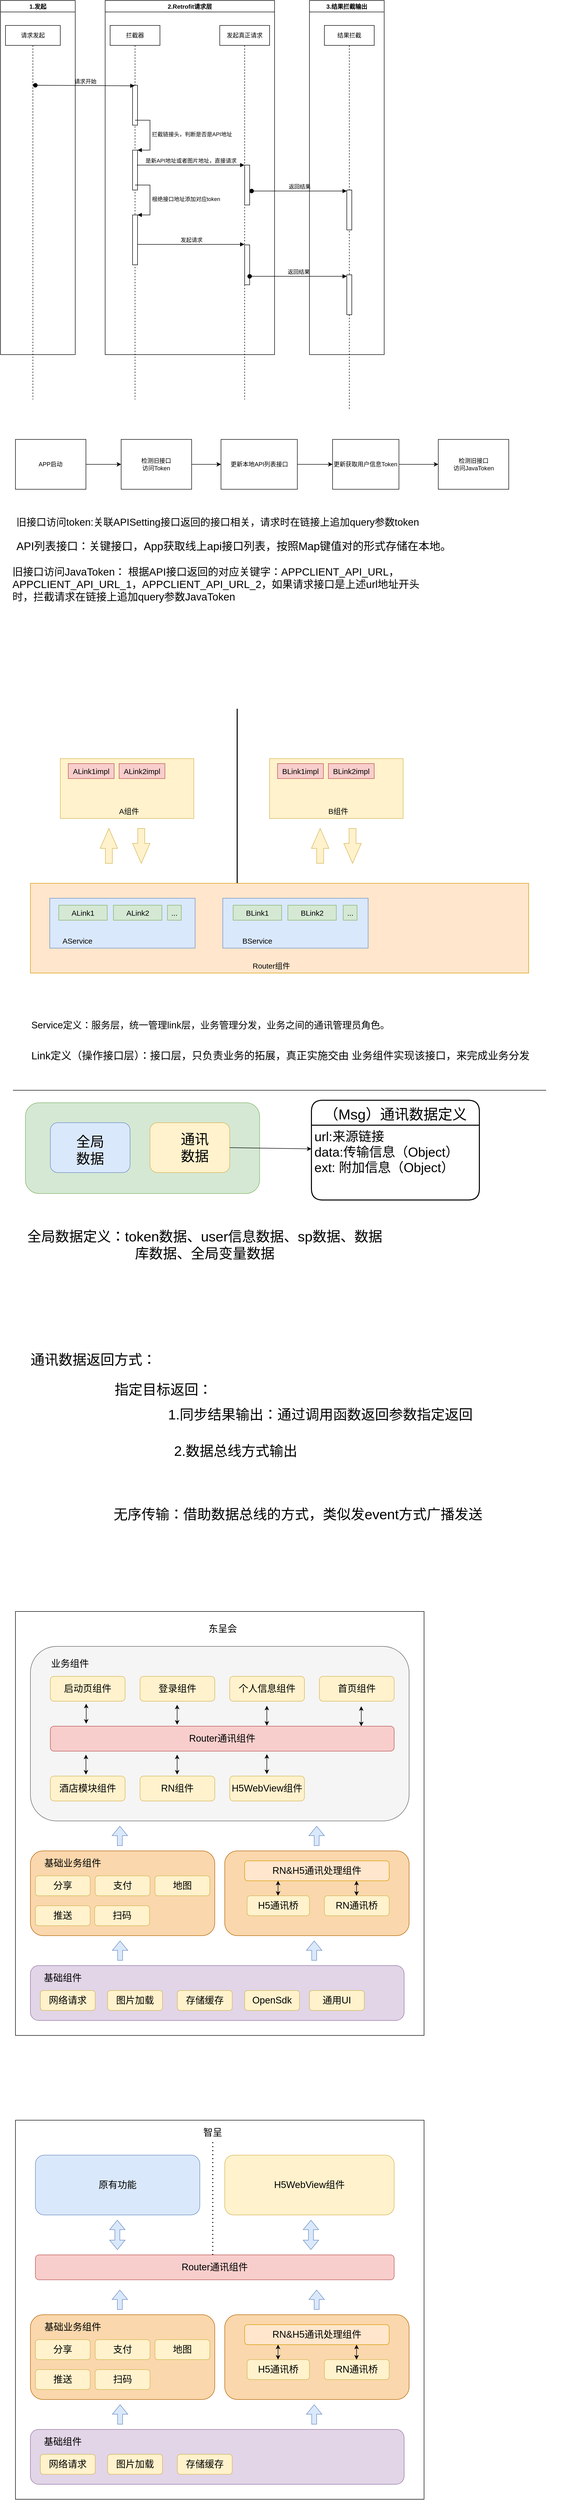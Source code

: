 <mxfile version="20.2.0" type="github">
  <diagram id="knnRiP61EcZTkkcnmOvv" name="Page-1">
    <mxGraphModel dx="1673" dy="946" grid="1" gridSize="10" guides="1" tooltips="1" connect="1" arrows="1" fold="1" page="1" pageScale="1" pageWidth="827" pageHeight="1169" math="0" shadow="0">
      <root>
        <mxCell id="0" />
        <mxCell id="1" parent="0" />
        <mxCell id="YyE2DXB9Agdw8TqX3AQA-3" value="请求发起" style="shape=umlLifeline;perimeter=lifelinePerimeter;whiteSpace=wrap;html=1;container=1;collapsible=0;recursiveResize=0;outlineConnect=0;" parent="1" vertex="1">
          <mxGeometry x="30" y="80" width="110" height="750" as="geometry" />
        </mxCell>
        <mxCell id="YyE2DXB9Agdw8TqX3AQA-4" value="拦截器" style="shape=umlLifeline;perimeter=lifelinePerimeter;whiteSpace=wrap;html=1;container=1;collapsible=0;recursiveResize=0;outlineConnect=0;" parent="1" vertex="1">
          <mxGeometry x="240" y="80" width="100" height="750" as="geometry" />
        </mxCell>
        <mxCell id="YyE2DXB9Agdw8TqX3AQA-9" value="" style="html=1;points=[];perimeter=orthogonalPerimeter;" parent="YyE2DXB9Agdw8TqX3AQA-4" vertex="1">
          <mxGeometry x="45" y="120" width="10" height="80" as="geometry" />
        </mxCell>
        <mxCell id="YyE2DXB9Agdw8TqX3AQA-11" value="" style="html=1;points=[];perimeter=orthogonalPerimeter;" parent="YyE2DXB9Agdw8TqX3AQA-4" vertex="1">
          <mxGeometry x="45" y="250" width="10" height="80" as="geometry" />
        </mxCell>
        <mxCell id="YyE2DXB9Agdw8TqX3AQA-12" value="拦截链接头，判断是否是API地址" style="edgeStyle=orthogonalEdgeStyle;html=1;align=left;spacingLeft=2;endArrow=block;rounded=0;entryX=1;entryY=0;" parent="YyE2DXB9Agdw8TqX3AQA-4" target="YyE2DXB9Agdw8TqX3AQA-11" edge="1">
          <mxGeometry relative="1" as="geometry">
            <mxPoint x="50" y="190" as="sourcePoint" />
            <Array as="points">
              <mxPoint x="80" y="190" />
            </Array>
          </mxGeometry>
        </mxCell>
        <mxCell id="YyE2DXB9Agdw8TqX3AQA-14" value="" style="html=1;points=[];perimeter=orthogonalPerimeter;" parent="YyE2DXB9Agdw8TqX3AQA-4" vertex="1">
          <mxGeometry x="45" y="380" width="10" height="100" as="geometry" />
        </mxCell>
        <mxCell id="YyE2DXB9Agdw8TqX3AQA-15" value="根绝接口地址添加对应token" style="edgeStyle=orthogonalEdgeStyle;html=1;align=left;spacingLeft=2;endArrow=block;rounded=0;entryX=1;entryY=0;" parent="YyE2DXB9Agdw8TqX3AQA-4" target="YyE2DXB9Agdw8TqX3AQA-14" edge="1">
          <mxGeometry relative="1" as="geometry">
            <mxPoint x="50" y="320" as="sourcePoint" />
            <Array as="points">
              <mxPoint x="80" y="320" />
            </Array>
          </mxGeometry>
        </mxCell>
        <mxCell id="YyE2DXB9Agdw8TqX3AQA-5" value="发起真正请求" style="shape=umlLifeline;perimeter=lifelinePerimeter;whiteSpace=wrap;html=1;container=1;collapsible=0;recursiveResize=0;outlineConnect=0;" parent="1" vertex="1">
          <mxGeometry x="460" y="80" width="100" height="750" as="geometry" />
        </mxCell>
        <mxCell id="YyE2DXB9Agdw8TqX3AQA-24" value="" style="html=1;points=[];perimeter=orthogonalPerimeter;" parent="YyE2DXB9Agdw8TqX3AQA-5" vertex="1">
          <mxGeometry x="50" y="280" width="10" height="80" as="geometry" />
        </mxCell>
        <mxCell id="YyE2DXB9Agdw8TqX3AQA-27" value="" style="html=1;points=[];perimeter=orthogonalPerimeter;" parent="YyE2DXB9Agdw8TqX3AQA-5" vertex="1">
          <mxGeometry x="50" y="440" width="10" height="80" as="geometry" />
        </mxCell>
        <mxCell id="YyE2DXB9Agdw8TqX3AQA-10" value="请求开始" style="html=1;verticalAlign=bottom;startArrow=oval;endArrow=block;startSize=8;rounded=0;entryX=0.4;entryY=0.013;entryDx=0;entryDy=0;entryPerimeter=0;" parent="1" target="YyE2DXB9Agdw8TqX3AQA-9" edge="1">
          <mxGeometry x="0.004" relative="1" as="geometry">
            <mxPoint x="90" y="200" as="sourcePoint" />
            <mxPoint x="360" y="200" as="targetPoint" />
            <mxPoint as="offset" />
          </mxGeometry>
        </mxCell>
        <mxCell id="YyE2DXB9Agdw8TqX3AQA-13" value="是新API地址或者图片地址，直接请求" style="html=1;verticalAlign=bottom;endArrow=block;rounded=0;exitX=0.9;exitY=0.375;exitDx=0;exitDy=0;exitPerimeter=0;" parent="1" source="YyE2DXB9Agdw8TqX3AQA-11" target="YyE2DXB9Agdw8TqX3AQA-5" edge="1">
          <mxGeometry width="80" relative="1" as="geometry">
            <mxPoint x="390" y="360" as="sourcePoint" />
            <mxPoint x="460" y="360" as="targetPoint" />
          </mxGeometry>
        </mxCell>
        <mxCell id="YyE2DXB9Agdw8TqX3AQA-16" value="发起请求" style="html=1;verticalAlign=bottom;endArrow=block;rounded=0;exitX=1;exitY=0.59;exitDx=0;exitDy=0;exitPerimeter=0;" parent="1" source="YyE2DXB9Agdw8TqX3AQA-14" target="YyE2DXB9Agdw8TqX3AQA-5" edge="1">
          <mxGeometry width="80" relative="1" as="geometry">
            <mxPoint x="375" y="520" as="sourcePoint" />
            <mxPoint x="490" y="520" as="targetPoint" />
          </mxGeometry>
        </mxCell>
        <mxCell id="YyE2DXB9Agdw8TqX3AQA-19" value="结果拦截" style="shape=umlLifeline;perimeter=lifelinePerimeter;whiteSpace=wrap;html=1;container=1;collapsible=0;recursiveResize=0;outlineConnect=0;" parent="1" vertex="1">
          <mxGeometry x="670" y="80" width="100" height="770" as="geometry" />
        </mxCell>
        <mxCell id="YyE2DXB9Agdw8TqX3AQA-25" value="" style="html=1;points=[];perimeter=orthogonalPerimeter;" parent="YyE2DXB9Agdw8TqX3AQA-19" vertex="1">
          <mxGeometry x="45" y="330" width="10" height="80" as="geometry" />
        </mxCell>
        <mxCell id="YyE2DXB9Agdw8TqX3AQA-28" value="" style="html=1;points=[];perimeter=orthogonalPerimeter;" parent="YyE2DXB9Agdw8TqX3AQA-19" vertex="1">
          <mxGeometry x="45" y="500" width="10" height="80" as="geometry" />
        </mxCell>
        <mxCell id="YyE2DXB9Agdw8TqX3AQA-26" value="返回结果" style="html=1;verticalAlign=bottom;startArrow=oval;endArrow=block;startSize=8;rounded=0;exitX=1.4;exitY=0.65;exitDx=0;exitDy=0;exitPerimeter=0;" parent="1" source="YyE2DXB9Agdw8TqX3AQA-24" target="YyE2DXB9Agdw8TqX3AQA-25" edge="1">
          <mxGeometry relative="1" as="geometry">
            <mxPoint x="655" y="410" as="sourcePoint" />
          </mxGeometry>
        </mxCell>
        <mxCell id="YyE2DXB9Agdw8TqX3AQA-29" value="返回结果" style="html=1;verticalAlign=bottom;startArrow=oval;endArrow=block;startSize=8;rounded=0;exitX=1;exitY=0.788;exitDx=0;exitDy=0;exitPerimeter=0;" parent="1" source="YyE2DXB9Agdw8TqX3AQA-27" target="YyE2DXB9Agdw8TqX3AQA-28" edge="1">
          <mxGeometry relative="1" as="geometry">
            <mxPoint x="655" y="580" as="sourcePoint" />
          </mxGeometry>
        </mxCell>
        <mxCell id="YyE2DXB9Agdw8TqX3AQA-33" value="2.Retrofit请求层" style="swimlane;fillColor=none;" parent="1" vertex="1">
          <mxGeometry x="230" y="30" width="340" height="710" as="geometry" />
        </mxCell>
        <mxCell id="YyE2DXB9Agdw8TqX3AQA-34" value="1.发起" style="swimlane;fillColor=none;" parent="1" vertex="1">
          <mxGeometry x="20" y="30" width="150" height="710" as="geometry" />
        </mxCell>
        <mxCell id="YyE2DXB9Agdw8TqX3AQA-35" value="3.结果拦截输出" style="swimlane;fillColor=none;" parent="1" vertex="1">
          <mxGeometry x="640" y="30" width="150" height="710" as="geometry" />
        </mxCell>
        <mxCell id="YyE2DXB9Agdw8TqX3AQA-60" value="旧接口访问token:关联APISetting接口返回的接口相关，请求时在链接上追加query参数token" style="text;html=1;strokeColor=none;fillColor=none;align=left;verticalAlign=middle;whiteSpace=wrap;rounded=0;fontSize=20;" parent="1" vertex="1">
          <mxGeometry x="50" y="1060" width="900" height="30" as="geometry" />
        </mxCell>
        <mxCell id="YyE2DXB9Agdw8TqX3AQA-61" value="API列表接口：关键接口，App获取线上api接口列表，按照Map键值对的形式存储在本地。" style="text;html=1;strokeColor=none;fillColor=none;align=left;verticalAlign=middle;whiteSpace=wrap;rounded=0;fontSize=22;" parent="1" vertex="1">
          <mxGeometry x="50" y="1110" width="890" height="30" as="geometry" />
        </mxCell>
        <mxCell id="YyE2DXB9Agdw8TqX3AQA-63" value="旧接口访问JavaToken： 根据API接口返回的对应关键字：APPCLIENT_API_URL，APPCLIENT_API_URL_1，APPCLIENT_API_URL_2，如果请求接口是上述url地址开头时，拦截请求在链接上追加query参数JavaToken" style="text;html=1;strokeColor=none;fillColor=none;align=left;verticalAlign=middle;whiteSpace=wrap;rounded=0;fontSize=21;" parent="1" vertex="1">
          <mxGeometry x="42" y="1160" width="858" height="80" as="geometry" />
        </mxCell>
        <mxCell id="YyE2DXB9Agdw8TqX3AQA-98" value="" style="line;strokeWidth=2;direction=south;html=1;fontSize=15;fillColor=none;" parent="1" vertex="1">
          <mxGeometry x="490" y="1450" width="10" height="350" as="geometry" />
        </mxCell>
        <mxCell id="4O21yXThZ4AQ3JlfGDuG-10" value="Link定义（操作接口层）：接口层，只负责业务的拓展，真正实施交由 业务组件实现该接口，来完成业务分发" style="text;html=1;strokeColor=none;fillColor=none;align=left;verticalAlign=middle;whiteSpace=wrap;rounded=0;fontSize=21;" parent="1" vertex="1">
          <mxGeometry x="80" y="2130" width="1110" height="30" as="geometry" />
        </mxCell>
        <mxCell id="4O21yXThZ4AQ3JlfGDuG-11" value="Service定义：服务层，统一管理link层，业务管理分发，业务之间的通讯管理员角色。" style="text;html=1;strokeColor=none;fillColor=none;align=left;verticalAlign=middle;whiteSpace=wrap;rounded=0;fontSize=19;" parent="1" vertex="1">
          <mxGeometry x="80" y="2070" width="980" height="30" as="geometry" />
        </mxCell>
        <mxCell id="YyE2DXB9Agdw8TqX3AQA-80" value="" style="group" parent="1" vertex="1" connectable="0">
          <mxGeometry x="80" y="1800" width="1000" height="180" as="geometry" />
        </mxCell>
        <mxCell id="YyE2DXB9Agdw8TqX3AQA-64" value="" style="rounded=0;whiteSpace=wrap;html=1;fontSize=15;fillColor=#ffe6cc;strokeColor=#d79b00;" parent="YyE2DXB9Agdw8TqX3AQA-80" vertex="1">
          <mxGeometry width="1000" height="180" as="geometry" />
        </mxCell>
        <mxCell id="YyE2DXB9Agdw8TqX3AQA-65" value="Router组件" style="text;html=1;align=center;verticalAlign=middle;whiteSpace=wrap;rounded=0;fontSize=15;" parent="YyE2DXB9Agdw8TqX3AQA-80" vertex="1">
          <mxGeometry x="413.889" y="150" width="138.889" height="30" as="geometry" />
        </mxCell>
        <mxCell id="YyE2DXB9Agdw8TqX3AQA-66" value="" style="rounded=0;whiteSpace=wrap;html=1;fontSize=15;fillColor=#dae8fc;strokeColor=#6c8ebf;" parent="YyE2DXB9Agdw8TqX3AQA-80" vertex="1">
          <mxGeometry x="38.889" y="30" width="291.667" height="100" as="geometry" />
        </mxCell>
        <mxCell id="YyE2DXB9Agdw8TqX3AQA-68" value="" style="rounded=0;whiteSpace=wrap;html=1;fontSize=15;fillColor=#dae8fc;strokeColor=#6c8ebf;" parent="YyE2DXB9Agdw8TqX3AQA-80" vertex="1">
          <mxGeometry x="386.111" y="30" width="291.667" height="100" as="geometry" />
        </mxCell>
        <mxCell id="YyE2DXB9Agdw8TqX3AQA-69" value="AService" style="text;html=1;strokeColor=none;fillColor=none;align=center;verticalAlign=middle;whiteSpace=wrap;rounded=0;fontSize=15;" parent="YyE2DXB9Agdw8TqX3AQA-80" vertex="1">
          <mxGeometry x="52.778" y="100" width="83.333" height="30" as="geometry" />
        </mxCell>
        <mxCell id="YyE2DXB9Agdw8TqX3AQA-70" value="BService" style="text;html=1;strokeColor=none;fillColor=none;align=center;verticalAlign=middle;whiteSpace=wrap;rounded=0;fontSize=15;" parent="YyE2DXB9Agdw8TqX3AQA-80" vertex="1">
          <mxGeometry x="413.889" y="100" width="83.333" height="30" as="geometry" />
        </mxCell>
        <mxCell id="YyE2DXB9Agdw8TqX3AQA-71" value="ALink1" style="rounded=0;whiteSpace=wrap;html=1;fontSize=15;fillColor=#d5e8d4;strokeColor=#82b366;" parent="YyE2DXB9Agdw8TqX3AQA-80" vertex="1">
          <mxGeometry x="56.944" y="44" width="97.222" height="30" as="geometry" />
        </mxCell>
        <mxCell id="YyE2DXB9Agdw8TqX3AQA-72" value="ALink2" style="rounded=0;whiteSpace=wrap;html=1;fontSize=15;fillColor=#d5e8d4;strokeColor=#82b366;" parent="YyE2DXB9Agdw8TqX3AQA-80" vertex="1">
          <mxGeometry x="166.667" y="44" width="97.222" height="30" as="geometry" />
        </mxCell>
        <mxCell id="YyE2DXB9Agdw8TqX3AQA-74" value="..." style="rounded=0;whiteSpace=wrap;html=1;fontSize=15;fillColor=#d5e8d4;strokeColor=#82b366;" parent="YyE2DXB9Agdw8TqX3AQA-80" vertex="1">
          <mxGeometry x="275" y="44" width="27.778" height="30" as="geometry" />
        </mxCell>
        <mxCell id="YyE2DXB9Agdw8TqX3AQA-75" value="BLink1" style="rounded=0;whiteSpace=wrap;html=1;fontSize=15;fillColor=#d5e8d4;strokeColor=#82b366;" parent="YyE2DXB9Agdw8TqX3AQA-80" vertex="1">
          <mxGeometry x="406.944" y="44" width="97.222" height="30" as="geometry" />
        </mxCell>
        <mxCell id="YyE2DXB9Agdw8TqX3AQA-76" value="BLink2" style="rounded=0;whiteSpace=wrap;html=1;fontSize=15;fillColor=#d5e8d4;strokeColor=#82b366;" parent="YyE2DXB9Agdw8TqX3AQA-80" vertex="1">
          <mxGeometry x="516.667" y="44" width="97.222" height="30" as="geometry" />
        </mxCell>
        <mxCell id="YyE2DXB9Agdw8TqX3AQA-77" value="..." style="rounded=0;whiteSpace=wrap;html=1;fontSize=15;fillColor=#d5e8d4;strokeColor=#82b366;" parent="YyE2DXB9Agdw8TqX3AQA-80" vertex="1">
          <mxGeometry x="627.778" y="44" width="27.778" height="30" as="geometry" />
        </mxCell>
        <mxCell id="YyE2DXB9Agdw8TqX3AQA-82" value="B组件" style="text;html=1;strokeColor=none;fillColor=none;align=center;verticalAlign=middle;whiteSpace=wrap;rounded=0;fontSize=15;" parent="1" vertex="1">
          <mxGeometry x="620" y="1560" width="60" height="30" as="geometry" />
        </mxCell>
        <mxCell id="YyE2DXB9Agdw8TqX3AQA-86" value="" style="group" parent="1" vertex="1" connectable="0">
          <mxGeometry x="140" y="1550" width="268" height="120" as="geometry" />
        </mxCell>
        <mxCell id="YyE2DXB9Agdw8TqX3AQA-78" value="" style="rounded=0;whiteSpace=wrap;html=1;fontSize=15;fillColor=#fff2cc;strokeColor=#d6b656;" parent="YyE2DXB9Agdw8TqX3AQA-86" vertex="1">
          <mxGeometry width="268" height="120" as="geometry" />
        </mxCell>
        <mxCell id="YyE2DXB9Agdw8TqX3AQA-81" value="A组件" style="text;html=1;strokeColor=none;fillColor=none;align=center;verticalAlign=middle;whiteSpace=wrap;rounded=0;fontSize=15;" parent="YyE2DXB9Agdw8TqX3AQA-86" vertex="1">
          <mxGeometry x="108" y="90" width="60" height="30" as="geometry" />
        </mxCell>
        <mxCell id="YyE2DXB9Agdw8TqX3AQA-84" value="ALink1impl" style="rounded=0;whiteSpace=wrap;html=1;fontSize=15;fillColor=#f8cecc;strokeColor=#b85450;" parent="YyE2DXB9Agdw8TqX3AQA-86" vertex="1">
          <mxGeometry x="16" y="10" width="92" height="30" as="geometry" />
        </mxCell>
        <mxCell id="YyE2DXB9Agdw8TqX3AQA-85" value="ALink2impl" style="rounded=0;whiteSpace=wrap;html=1;fontSize=15;fillColor=#f8cecc;strokeColor=#b85450;" parent="YyE2DXB9Agdw8TqX3AQA-86" vertex="1">
          <mxGeometry x="118" y="10" width="92" height="30" as="geometry" />
        </mxCell>
        <mxCell id="YyE2DXB9Agdw8TqX3AQA-87" value="" style="group" parent="1" vertex="1" connectable="0">
          <mxGeometry x="560" y="1550" width="268" height="120" as="geometry" />
        </mxCell>
        <mxCell id="YyE2DXB9Agdw8TqX3AQA-88" value="" style="rounded=0;whiteSpace=wrap;html=1;fontSize=15;fillColor=#fff2cc;strokeColor=#d6b656;" parent="YyE2DXB9Agdw8TqX3AQA-87" vertex="1">
          <mxGeometry width="268" height="120" as="geometry" />
        </mxCell>
        <mxCell id="YyE2DXB9Agdw8TqX3AQA-89" value="B组件" style="text;html=1;strokeColor=none;fillColor=none;align=center;verticalAlign=middle;whiteSpace=wrap;rounded=0;fontSize=15;" parent="YyE2DXB9Agdw8TqX3AQA-87" vertex="1">
          <mxGeometry x="108" y="90" width="60" height="30" as="geometry" />
        </mxCell>
        <mxCell id="YyE2DXB9Agdw8TqX3AQA-90" value="BLink1impl" style="rounded=0;whiteSpace=wrap;html=1;fontSize=15;fillColor=#f8cecc;strokeColor=#b85450;" parent="YyE2DXB9Agdw8TqX3AQA-87" vertex="1">
          <mxGeometry x="16" y="10" width="92" height="30" as="geometry" />
        </mxCell>
        <mxCell id="YyE2DXB9Agdw8TqX3AQA-91" value="BLink2impl" style="rounded=0;whiteSpace=wrap;html=1;fontSize=15;fillColor=#f8cecc;strokeColor=#b85450;" parent="YyE2DXB9Agdw8TqX3AQA-87" vertex="1">
          <mxGeometry x="118" y="10" width="92" height="30" as="geometry" />
        </mxCell>
        <mxCell id="YyE2DXB9Agdw8TqX3AQA-94" value="" style="group" parent="1" vertex="1" connectable="0">
          <mxGeometry x="644" y="1690" width="100" height="70" as="geometry" />
        </mxCell>
        <mxCell id="YyE2DXB9Agdw8TqX3AQA-92" value="" style="html=1;shadow=0;dashed=0;align=center;verticalAlign=middle;shape=mxgraph.arrows2.arrow;dy=0.6;dx=40;direction=north;notch=0;fontSize=15;fillColor=#fff2cc;strokeColor=#d6b656;" parent="YyE2DXB9Agdw8TqX3AQA-94" vertex="1">
          <mxGeometry width="35" height="70" as="geometry" />
        </mxCell>
        <mxCell id="YyE2DXB9Agdw8TqX3AQA-93" value="" style="html=1;shadow=0;dashed=0;align=center;verticalAlign=middle;shape=mxgraph.arrows2.arrow;dy=0.6;dx=40;direction=north;notch=0;fontSize=15;fillColor=#fff2cc;strokeColor=#d6b656;rotation=-180;" parent="YyE2DXB9Agdw8TqX3AQA-94" vertex="1">
          <mxGeometry x="65" width="35" height="70" as="geometry" />
        </mxCell>
        <mxCell id="YyE2DXB9Agdw8TqX3AQA-95" value="" style="group" parent="1" vertex="1" connectable="0">
          <mxGeometry x="220" y="1690" width="100" height="70" as="geometry" />
        </mxCell>
        <mxCell id="YyE2DXB9Agdw8TqX3AQA-96" value="" style="html=1;shadow=0;dashed=0;align=center;verticalAlign=middle;shape=mxgraph.arrows2.arrow;dy=0.6;dx=40;direction=north;notch=0;fontSize=15;fillColor=#fff2cc;strokeColor=#d6b656;" parent="YyE2DXB9Agdw8TqX3AQA-95" vertex="1">
          <mxGeometry width="35" height="70" as="geometry" />
        </mxCell>
        <mxCell id="YyE2DXB9Agdw8TqX3AQA-97" value="" style="html=1;shadow=0;dashed=0;align=center;verticalAlign=middle;shape=mxgraph.arrows2.arrow;dy=0.6;dx=40;direction=north;notch=0;fontSize=15;fillColor=#fff2cc;strokeColor=#d6b656;rotation=-180;" parent="YyE2DXB9Agdw8TqX3AQA-95" vertex="1">
          <mxGeometry x="65" width="35" height="70" as="geometry" />
        </mxCell>
        <mxCell id="57UIz0hqSvFxVPXOZuJL-12" value="（Msg）通讯数据定义" style="swimlane;childLayout=stackLayout;horizontal=1;startSize=50;horizontalStack=0;rounded=1;fontSize=29;fontStyle=0;strokeWidth=2;resizeParent=0;resizeLast=1;shadow=0;dashed=0;align=center;" parent="1" vertex="1">
          <mxGeometry x="644" y="2235" width="337" height="200" as="geometry" />
        </mxCell>
        <mxCell id="57UIz0hqSvFxVPXOZuJL-13" value="url:来源链接&#xa;data:传输信息（Object）&#xa;ext: 附加信息（Object）" style="align=left;strokeColor=none;fillColor=none;spacingLeft=4;fontSize=26;verticalAlign=top;resizable=0;rotatable=0;part=1;" parent="57UIz0hqSvFxVPXOZuJL-12" vertex="1">
          <mxGeometry y="50" width="337" height="150" as="geometry" />
        </mxCell>
        <mxCell id="57UIz0hqSvFxVPXOZuJL-30" value="" style="line;strokeWidth=1;rotatable=0;dashed=0;labelPosition=right;align=left;verticalAlign=middle;spacingTop=0;spacingLeft=6;points=[];portConstraint=eastwest;fontSize=28;" parent="1" vertex="1">
          <mxGeometry x="45" y="2210" width="1070" height="10" as="geometry" />
        </mxCell>
        <mxCell id="57UIz0hqSvFxVPXOZuJL-31" value="" style="rounded=1;whiteSpace=wrap;html=1;fontSize=28;fillColor=#d5e8d4;strokeColor=#82b366;" parent="1" vertex="1">
          <mxGeometry x="70" y="2240" width="470" height="182" as="geometry" />
        </mxCell>
        <mxCell id="57UIz0hqSvFxVPXOZuJL-32" value="" style="rounded=1;whiteSpace=wrap;html=1;fontSize=28;fillColor=#dae8fc;strokeColor=#6c8ebf;" parent="1" vertex="1">
          <mxGeometry x="120" y="2280" width="160" height="100" as="geometry" />
        </mxCell>
        <mxCell id="57UIz0hqSvFxVPXOZuJL-33" value="" style="rounded=1;whiteSpace=wrap;html=1;fontSize=28;fillColor=#fff2cc;strokeColor=#d6b656;" parent="1" vertex="1">
          <mxGeometry x="320" y="2280" width="160" height="100" as="geometry" />
        </mxCell>
        <mxCell id="57UIz0hqSvFxVPXOZuJL-34" value="全局数据" style="text;html=1;strokeColor=none;fillColor=none;align=center;verticalAlign=middle;whiteSpace=wrap;rounded=0;fontSize=28;" parent="1" vertex="1">
          <mxGeometry x="170" y="2320" width="60" height="30" as="geometry" />
        </mxCell>
        <mxCell id="57UIz0hqSvFxVPXOZuJL-35" value="通讯数据" style="text;html=1;strokeColor=none;fillColor=none;align=center;verticalAlign=middle;whiteSpace=wrap;rounded=0;fontSize=28;" parent="1" vertex="1">
          <mxGeometry x="380" y="2315" width="60" height="30" as="geometry" />
        </mxCell>
        <mxCell id="57UIz0hqSvFxVPXOZuJL-38" value="" style="endArrow=classic;html=1;rounded=0;fontSize=28;exitX=1;exitY=0.5;exitDx=0;exitDy=0;" parent="1" source="57UIz0hqSvFxVPXOZuJL-33" target="57UIz0hqSvFxVPXOZuJL-12" edge="1">
          <mxGeometry width="50" height="50" relative="1" as="geometry">
            <mxPoint x="410" y="2400" as="sourcePoint" />
            <mxPoint x="460" y="2350" as="targetPoint" />
          </mxGeometry>
        </mxCell>
        <mxCell id="57UIz0hqSvFxVPXOZuJL-39" value="全局数据定义：token数据、user信息数据、sp数据、数据库数据、全局变量数据" style="text;html=1;strokeColor=none;fillColor=none;align=center;verticalAlign=middle;whiteSpace=wrap;rounded=0;fontSize=28;" parent="1" vertex="1">
          <mxGeometry x="70" y="2460" width="720" height="130" as="geometry" />
        </mxCell>
        <mxCell id="57UIz0hqSvFxVPXOZuJL-52" value="" style="group" parent="1" vertex="1" connectable="0">
          <mxGeometry x="50" y="910" width="990" height="100" as="geometry" />
        </mxCell>
        <mxCell id="YyE2DXB9Agdw8TqX3AQA-43" value="APP启动" style="rounded=0;whiteSpace=wrap;html=1;fillColor=none;" parent="57UIz0hqSvFxVPXOZuJL-52" vertex="1">
          <mxGeometry width="141.429" height="100" as="geometry" />
        </mxCell>
        <mxCell id="YyE2DXB9Agdw8TqX3AQA-44" value="" style="endArrow=classic;html=1;rounded=0;entryX=0;entryY=0.5;entryDx=0;entryDy=0;exitX=1;exitY=0.5;exitDx=0;exitDy=0;" parent="57UIz0hqSvFxVPXOZuJL-52" source="YyE2DXB9Agdw8TqX3AQA-43" target="YyE2DXB9Agdw8TqX3AQA-45" edge="1">
          <mxGeometry width="50" height="50" relative="1" as="geometry">
            <mxPoint x="153.214" y="50" as="sourcePoint" />
            <mxPoint x="259.286" y="50" as="targetPoint" />
          </mxGeometry>
        </mxCell>
        <mxCell id="YyE2DXB9Agdw8TqX3AQA-45" value="检测旧接口&lt;br&gt;访问Token" style="rounded=0;whiteSpace=wrap;html=1;fillColor=none;" parent="57UIz0hqSvFxVPXOZuJL-52" vertex="1">
          <mxGeometry x="212.143" width="141.429" height="100" as="geometry" />
        </mxCell>
        <mxCell id="YyE2DXB9Agdw8TqX3AQA-48" value="" style="endArrow=classic;html=1;rounded=0;exitX=1;exitY=0.5;exitDx=0;exitDy=0;entryX=0;entryY=0.5;entryDx=0;entryDy=0;" parent="57UIz0hqSvFxVPXOZuJL-52" source="YyE2DXB9Agdw8TqX3AQA-45" target="YyE2DXB9Agdw8TqX3AQA-49" edge="1">
          <mxGeometry width="50" height="50" relative="1" as="geometry">
            <mxPoint x="400.714" y="50" as="sourcePoint" />
            <mxPoint x="518.571" y="49.167" as="targetPoint" />
          </mxGeometry>
        </mxCell>
        <mxCell id="YyE2DXB9Agdw8TqX3AQA-49" value="更新本地API列表接口" style="rounded=0;whiteSpace=wrap;html=1;fillColor=none;" parent="57UIz0hqSvFxVPXOZuJL-52" vertex="1">
          <mxGeometry x="412.5" width="153.214" height="100" as="geometry" />
        </mxCell>
        <mxCell id="YyE2DXB9Agdw8TqX3AQA-50" value="" style="endArrow=classic;html=1;rounded=0;exitX=1;exitY=0.5;exitDx=0;exitDy=0;entryX=0;entryY=0.5;entryDx=0;entryDy=0;" parent="57UIz0hqSvFxVPXOZuJL-52" source="YyE2DXB9Agdw8TqX3AQA-49" target="YyE2DXB9Agdw8TqX3AQA-51" edge="1">
          <mxGeometry width="50" height="50" relative="1" as="geometry">
            <mxPoint x="695.357" y="49.167" as="sourcePoint" />
            <mxPoint x="813.214" y="49.167" as="targetPoint" />
          </mxGeometry>
        </mxCell>
        <mxCell id="YyE2DXB9Agdw8TqX3AQA-51" value="更新获取用户信息Token" style="rounded=0;whiteSpace=wrap;html=1;fillColor=none;" parent="57UIz0hqSvFxVPXOZuJL-52" vertex="1">
          <mxGeometry x="636.429" width="133.179" height="100" as="geometry" />
        </mxCell>
        <mxCell id="YyE2DXB9Agdw8TqX3AQA-57" value="检测旧接口&lt;br&gt;访问JavaToken" style="rounded=0;whiteSpace=wrap;html=1;fillColor=none;" parent="57UIz0hqSvFxVPXOZuJL-52" vertex="1">
          <mxGeometry x="848.571" width="141.429" height="100" as="geometry" />
        </mxCell>
        <mxCell id="YyE2DXB9Agdw8TqX3AQA-58" value="" style="endArrow=classic;html=1;rounded=0;exitX=1;exitY=0.5;exitDx=0;exitDy=0;" parent="57UIz0hqSvFxVPXOZuJL-52" source="YyE2DXB9Agdw8TqX3AQA-51" target="YyE2DXB9Agdw8TqX3AQA-57" edge="1">
          <mxGeometry width="50" height="50" relative="1" as="geometry">
            <mxPoint x="990.0" y="50" as="sourcePoint" />
            <mxPoint x="883.929" y="66.667" as="targetPoint" />
          </mxGeometry>
        </mxCell>
        <mxCell id="57UIz0hqSvFxVPXOZuJL-53" value="" style="group" parent="1" vertex="1" connectable="0">
          <mxGeometry x="70" y="2740" width="1066.5" height="340" as="geometry" />
        </mxCell>
        <mxCell id="57UIz0hqSvFxVPXOZuJL-42" value="通讯数据返回方式：" style="text;html=1;strokeColor=none;fillColor=none;align=center;verticalAlign=middle;whiteSpace=wrap;rounded=0;fontSize=28;" parent="57UIz0hqSvFxVPXOZuJL-53" vertex="1">
          <mxGeometry width="273" height="30" as="geometry" />
        </mxCell>
        <mxCell id="57UIz0hqSvFxVPXOZuJL-43" value="指定目标返回：" style="text;html=1;strokeColor=none;fillColor=none;align=center;verticalAlign=middle;whiteSpace=wrap;rounded=0;fontSize=28;" parent="57UIz0hqSvFxVPXOZuJL-53" vertex="1">
          <mxGeometry x="166.5" y="60" width="220" height="30" as="geometry" />
        </mxCell>
        <mxCell id="57UIz0hqSvFxVPXOZuJL-47" value="" style="group" parent="57UIz0hqSvFxVPXOZuJL-53" vertex="1" connectable="0">
          <mxGeometry x="166.5" y="310" width="760" height="30" as="geometry" />
        </mxCell>
        <mxCell id="57UIz0hqSvFxVPXOZuJL-44" value="无序传输：" style="text;html=1;strokeColor=none;fillColor=none;align=center;verticalAlign=middle;whiteSpace=wrap;rounded=0;fontSize=28;" parent="57UIz0hqSvFxVPXOZuJL-47" vertex="1">
          <mxGeometry width="160" height="30" as="geometry" />
        </mxCell>
        <mxCell id="57UIz0hqSvFxVPXOZuJL-46" value="借助数据总线的方式，类似发event方式广播发送" style="text;html=1;strokeColor=none;fillColor=none;align=center;verticalAlign=middle;whiteSpace=wrap;rounded=0;fontSize=28;" parent="57UIz0hqSvFxVPXOZuJL-47" vertex="1">
          <mxGeometry x="140" width="620" height="30" as="geometry" />
        </mxCell>
        <mxCell id="57UIz0hqSvFxVPXOZuJL-48" value="1.同步结果输出：通过调用函数返回参数指定返回" style="text;html=1;strokeColor=none;fillColor=none;align=center;verticalAlign=middle;whiteSpace=wrap;rounded=0;fontSize=28;" parent="57UIz0hqSvFxVPXOZuJL-53" vertex="1">
          <mxGeometry x="265.5" y="110" width="652" height="30" as="geometry" />
        </mxCell>
        <mxCell id="57UIz0hqSvFxVPXOZuJL-50" value="2.数据总线方式输出" style="text;html=1;strokeColor=none;fillColor=none;align=center;verticalAlign=middle;whiteSpace=wrap;rounded=0;fontSize=28;" parent="57UIz0hqSvFxVPXOZuJL-53" vertex="1">
          <mxGeometry x="265.5" y="183" width="312" height="30" as="geometry" />
        </mxCell>
        <mxCell id="hYPruFSLpKFk1G-LmBBz-57" value="" style="group" vertex="1" connectable="0" parent="1">
          <mxGeometry x="50" y="3260" width="820" height="850" as="geometry" />
        </mxCell>
        <mxCell id="hYPruFSLpKFk1G-LmBBz-49" value="" style="rounded=0;whiteSpace=wrap;html=1;glass=0;sketch=0;fontSize=19;" vertex="1" parent="hYPruFSLpKFk1G-LmBBz-57">
          <mxGeometry width="820" height="850" as="geometry" />
        </mxCell>
        <mxCell id="hYPruFSLpKFk1G-LmBBz-1" value="" style="rounded=1;whiteSpace=wrap;html=1;fillColor=#f5f5f5;strokeColor=#666666;fontColor=#333333;glass=0;sketch=0;" vertex="1" parent="hYPruFSLpKFk1G-LmBBz-57">
          <mxGeometry x="30" y="70" width="760" height="350" as="geometry" />
        </mxCell>
        <mxCell id="hYPruFSLpKFk1G-LmBBz-2" value="业务组件" style="text;html=1;strokeColor=none;fillColor=none;align=center;verticalAlign=middle;whiteSpace=wrap;rounded=0;fontSize=19;" vertex="1" parent="hYPruFSLpKFk1G-LmBBz-57">
          <mxGeometry x="60" y="90" width="99" height="30" as="geometry" />
        </mxCell>
        <mxCell id="hYPruFSLpKFk1G-LmBBz-3" value="启动页组件" style="rounded=1;whiteSpace=wrap;html=1;glass=0;sketch=0;fontSize=19;fillColor=#fff2cc;strokeColor=#d6b656;" vertex="1" parent="hYPruFSLpKFk1G-LmBBz-57">
          <mxGeometry x="70" y="130" width="150" height="50" as="geometry" />
        </mxCell>
        <mxCell id="hYPruFSLpKFk1G-LmBBz-4" value="登录组件" style="rounded=1;whiteSpace=wrap;html=1;glass=0;sketch=0;fontSize=19;fillColor=#fff2cc;strokeColor=#d6b656;" vertex="1" parent="hYPruFSLpKFk1G-LmBBz-57">
          <mxGeometry x="250" y="130" width="150" height="50" as="geometry" />
        </mxCell>
        <mxCell id="hYPruFSLpKFk1G-LmBBz-6" value="个人信息组件" style="rounded=1;whiteSpace=wrap;html=1;glass=0;sketch=0;fontSize=19;fillColor=#fff2cc;strokeColor=#d6b656;" vertex="1" parent="hYPruFSLpKFk1G-LmBBz-57">
          <mxGeometry x="430" y="130" width="150" height="50" as="geometry" />
        </mxCell>
        <mxCell id="hYPruFSLpKFk1G-LmBBz-7" value="首页组件" style="rounded=1;whiteSpace=wrap;html=1;glass=0;sketch=0;fontSize=19;fillColor=#fff2cc;strokeColor=#d6b656;" vertex="1" parent="hYPruFSLpKFk1G-LmBBz-57">
          <mxGeometry x="610" y="130" width="150" height="50" as="geometry" />
        </mxCell>
        <mxCell id="hYPruFSLpKFk1G-LmBBz-9" value="Router通讯组件" style="rounded=1;whiteSpace=wrap;html=1;glass=0;sketch=0;fontSize=19;fillColor=#f8cecc;strokeColor=#b85450;" vertex="1" parent="hYPruFSLpKFk1G-LmBBz-57">
          <mxGeometry x="70" y="230" width="690" height="50" as="geometry" />
        </mxCell>
        <mxCell id="hYPruFSLpKFk1G-LmBBz-10" value="酒店模块组件" style="rounded=1;whiteSpace=wrap;html=1;glass=0;sketch=0;fontSize=19;fillColor=#fff2cc;strokeColor=#d6b656;" vertex="1" parent="hYPruFSLpKFk1G-LmBBz-57">
          <mxGeometry x="70" y="330" width="150" height="50" as="geometry" />
        </mxCell>
        <mxCell id="hYPruFSLpKFk1G-LmBBz-11" value="RN组件" style="rounded=1;whiteSpace=wrap;html=1;glass=0;sketch=0;fontSize=19;fillColor=#fff2cc;strokeColor=#d6b656;" vertex="1" parent="hYPruFSLpKFk1G-LmBBz-57">
          <mxGeometry x="250" y="330" width="150" height="50" as="geometry" />
        </mxCell>
        <mxCell id="hYPruFSLpKFk1G-LmBBz-12" value="H5WebView组件" style="rounded=1;whiteSpace=wrap;html=1;glass=0;sketch=0;fontSize=19;fillColor=#fff2cc;strokeColor=#d6b656;" vertex="1" parent="hYPruFSLpKFk1G-LmBBz-57">
          <mxGeometry x="430" y="330" width="150" height="50" as="geometry" />
        </mxCell>
        <mxCell id="hYPruFSLpKFk1G-LmBBz-14" value="" style="endArrow=classic;startArrow=classic;html=1;rounded=0;fontSize=19;" edge="1" parent="hYPruFSLpKFk1G-LmBBz-57">
          <mxGeometry width="50" height="50" relative="1" as="geometry">
            <mxPoint x="142" y="225" as="sourcePoint" />
            <mxPoint x="142" y="185" as="targetPoint" />
          </mxGeometry>
        </mxCell>
        <mxCell id="hYPruFSLpKFk1G-LmBBz-15" value="" style="endArrow=classic;startArrow=classic;html=1;rounded=0;fontSize=19;" edge="1" parent="hYPruFSLpKFk1G-LmBBz-57">
          <mxGeometry width="50" height="50" relative="1" as="geometry">
            <mxPoint x="324.5" y="227" as="sourcePoint" />
            <mxPoint x="324.5" y="187" as="targetPoint" />
          </mxGeometry>
        </mxCell>
        <mxCell id="hYPruFSLpKFk1G-LmBBz-16" value="" style="endArrow=classic;startArrow=classic;html=1;rounded=0;fontSize=19;" edge="1" parent="hYPruFSLpKFk1G-LmBBz-57">
          <mxGeometry width="50" height="50" relative="1" as="geometry">
            <mxPoint x="504.5" y="229" as="sourcePoint" />
            <mxPoint x="504.5" y="189" as="targetPoint" />
          </mxGeometry>
        </mxCell>
        <mxCell id="hYPruFSLpKFk1G-LmBBz-18" value="" style="endArrow=classic;startArrow=classic;html=1;rounded=0;fontSize=19;" edge="1" parent="hYPruFSLpKFk1G-LmBBz-57">
          <mxGeometry width="50" height="50" relative="1" as="geometry">
            <mxPoint x="694" y="230" as="sourcePoint" />
            <mxPoint x="694" y="190" as="targetPoint" />
          </mxGeometry>
        </mxCell>
        <mxCell id="hYPruFSLpKFk1G-LmBBz-19" value="" style="endArrow=classic;startArrow=classic;html=1;rounded=0;fontSize=19;" edge="1" parent="hYPruFSLpKFk1G-LmBBz-57">
          <mxGeometry width="50" height="50" relative="1" as="geometry">
            <mxPoint x="141.5" y="327" as="sourcePoint" />
            <mxPoint x="141.5" y="287" as="targetPoint" />
          </mxGeometry>
        </mxCell>
        <mxCell id="hYPruFSLpKFk1G-LmBBz-20" value="" style="endArrow=classic;startArrow=classic;html=1;rounded=0;fontSize=19;" edge="1" parent="hYPruFSLpKFk1G-LmBBz-57">
          <mxGeometry width="50" height="50" relative="1" as="geometry">
            <mxPoint x="324.5" y="327" as="sourcePoint" />
            <mxPoint x="324.5" y="287" as="targetPoint" />
          </mxGeometry>
        </mxCell>
        <mxCell id="hYPruFSLpKFk1G-LmBBz-21" value="" style="endArrow=classic;startArrow=classic;html=1;rounded=0;fontSize=19;" edge="1" parent="hYPruFSLpKFk1G-LmBBz-57">
          <mxGeometry width="50" height="50" relative="1" as="geometry">
            <mxPoint x="504.5" y="326" as="sourcePoint" />
            <mxPoint x="504.5" y="286" as="targetPoint" />
          </mxGeometry>
        </mxCell>
        <mxCell id="hYPruFSLpKFk1G-LmBBz-22" value="" style="rounded=1;whiteSpace=wrap;html=1;glass=0;sketch=0;fontSize=19;fillColor=#fad7ac;strokeColor=#b46504;" vertex="1" parent="hYPruFSLpKFk1G-LmBBz-57">
          <mxGeometry x="30" y="480" width="370" height="170" as="geometry" />
        </mxCell>
        <mxCell id="hYPruFSLpKFk1G-LmBBz-23" value="" style="shape=flexArrow;endArrow=classic;html=1;rounded=0;fontSize=19;fillColor=#dae8fc;strokeColor=#6c8ebf;" edge="1" parent="hYPruFSLpKFk1G-LmBBz-57">
          <mxGeometry width="50" height="50" relative="1" as="geometry">
            <mxPoint x="209.5" y="470" as="sourcePoint" />
            <mxPoint x="209.5" y="430" as="targetPoint" />
          </mxGeometry>
        </mxCell>
        <mxCell id="hYPruFSLpKFk1G-LmBBz-24" value="基础业务组件" style="text;html=1;strokeColor=none;fillColor=none;align=center;verticalAlign=middle;whiteSpace=wrap;rounded=0;glass=0;sketch=0;fontSize=19;" vertex="1" parent="hYPruFSLpKFk1G-LmBBz-57">
          <mxGeometry x="50" y="490" width="130" height="30" as="geometry" />
        </mxCell>
        <mxCell id="hYPruFSLpKFk1G-LmBBz-25" value="分享" style="rounded=1;whiteSpace=wrap;html=1;glass=0;sketch=0;fontSize=19;fillColor=#fff2cc;strokeColor=#d6b656;" vertex="1" parent="hYPruFSLpKFk1G-LmBBz-57">
          <mxGeometry x="40" y="530" width="110" height="40" as="geometry" />
        </mxCell>
        <mxCell id="hYPruFSLpKFk1G-LmBBz-26" value="支付" style="rounded=1;whiteSpace=wrap;html=1;glass=0;sketch=0;fontSize=19;fillColor=#fff2cc;strokeColor=#d6b656;" vertex="1" parent="hYPruFSLpKFk1G-LmBBz-57">
          <mxGeometry x="160" y="530" width="110" height="40" as="geometry" />
        </mxCell>
        <mxCell id="hYPruFSLpKFk1G-LmBBz-28" value="地图" style="rounded=1;whiteSpace=wrap;html=1;glass=0;sketch=0;fontSize=19;fillColor=#fff2cc;strokeColor=#d6b656;" vertex="1" parent="hYPruFSLpKFk1G-LmBBz-57">
          <mxGeometry x="280" y="530" width="110" height="40" as="geometry" />
        </mxCell>
        <mxCell id="hYPruFSLpKFk1G-LmBBz-31" value="推送" style="rounded=1;whiteSpace=wrap;html=1;glass=0;sketch=0;fontSize=19;fillColor=#fff2cc;strokeColor=#d6b656;" vertex="1" parent="hYPruFSLpKFk1G-LmBBz-57">
          <mxGeometry x="40" y="590" width="110" height="40" as="geometry" />
        </mxCell>
        <mxCell id="hYPruFSLpKFk1G-LmBBz-33" value="" style="rounded=1;whiteSpace=wrap;html=1;glass=0;sketch=0;fontSize=19;fillColor=#fad7ac;strokeColor=#b46504;" vertex="1" parent="hYPruFSLpKFk1G-LmBBz-57">
          <mxGeometry x="420" y="480" width="370" height="170" as="geometry" />
        </mxCell>
        <mxCell id="hYPruFSLpKFk1G-LmBBz-34" value="" style="shape=flexArrow;endArrow=classic;html=1;rounded=0;fontSize=19;fillColor=#dae8fc;strokeColor=#6c8ebf;" edge="1" parent="hYPruFSLpKFk1G-LmBBz-57">
          <mxGeometry width="50" height="50" relative="1" as="geometry">
            <mxPoint x="604.5" y="470" as="sourcePoint" />
            <mxPoint x="604.5" y="430" as="targetPoint" />
          </mxGeometry>
        </mxCell>
        <mxCell id="hYPruFSLpKFk1G-LmBBz-36" value="RN&amp;amp;H5通讯处理组件" style="rounded=1;whiteSpace=wrap;html=1;glass=0;sketch=0;fontSize=19;fillColor=#ffe6cc;strokeColor=#d79b00;" vertex="1" parent="hYPruFSLpKFk1G-LmBBz-57">
          <mxGeometry x="460" y="500" width="290" height="40" as="geometry" />
        </mxCell>
        <mxCell id="hYPruFSLpKFk1G-LmBBz-37" value="H5通讯桥" style="rounded=1;whiteSpace=wrap;html=1;glass=0;sketch=0;fontSize=19;fillColor=#fff2cc;strokeColor=#d6b656;" vertex="1" parent="hYPruFSLpKFk1G-LmBBz-57">
          <mxGeometry x="465" y="570" width="125" height="40" as="geometry" />
        </mxCell>
        <mxCell id="hYPruFSLpKFk1G-LmBBz-38" value="RN通讯桥" style="rounded=1;whiteSpace=wrap;html=1;glass=0;sketch=0;fontSize=19;fillColor=#fff2cc;strokeColor=#d6b656;" vertex="1" parent="hYPruFSLpKFk1G-LmBBz-57">
          <mxGeometry x="620" y="570" width="130" height="40" as="geometry" />
        </mxCell>
        <mxCell id="hYPruFSLpKFk1G-LmBBz-40" value="" style="endArrow=classic;startArrow=classic;html=1;rounded=0;fontSize=19;" edge="1" parent="hYPruFSLpKFk1G-LmBBz-57">
          <mxGeometry width="50" height="50" relative="1" as="geometry">
            <mxPoint x="527" y="570" as="sourcePoint" />
            <mxPoint x="527" y="540" as="targetPoint" />
          </mxGeometry>
        </mxCell>
        <mxCell id="hYPruFSLpKFk1G-LmBBz-41" value="" style="endArrow=classic;startArrow=classic;html=1;rounded=0;fontSize=19;" edge="1" parent="hYPruFSLpKFk1G-LmBBz-57">
          <mxGeometry width="50" height="50" relative="1" as="geometry">
            <mxPoint x="684.5" y="570" as="sourcePoint" />
            <mxPoint x="684.5" y="540" as="targetPoint" />
          </mxGeometry>
        </mxCell>
        <mxCell id="hYPruFSLpKFk1G-LmBBz-42" value="" style="rounded=1;whiteSpace=wrap;html=1;glass=0;sketch=0;fontSize=19;fillColor=#e1d5e7;strokeColor=#9673a6;" vertex="1" parent="hYPruFSLpKFk1G-LmBBz-57">
          <mxGeometry x="30" y="710" width="750" height="110" as="geometry" />
        </mxCell>
        <mxCell id="hYPruFSLpKFk1G-LmBBz-43" value="" style="shape=flexArrow;endArrow=classic;html=1;rounded=0;fontSize=19;fillColor=#dae8fc;strokeColor=#6c8ebf;" edge="1" parent="hYPruFSLpKFk1G-LmBBz-57">
          <mxGeometry width="50" height="50" relative="1" as="geometry">
            <mxPoint x="210" y="700" as="sourcePoint" />
            <mxPoint x="210" y="660" as="targetPoint" />
          </mxGeometry>
        </mxCell>
        <mxCell id="hYPruFSLpKFk1G-LmBBz-44" value="" style="shape=flexArrow;endArrow=classic;html=1;rounded=0;fontSize=19;fillColor=#dae8fc;strokeColor=#6c8ebf;" edge="1" parent="hYPruFSLpKFk1G-LmBBz-57">
          <mxGeometry width="50" height="50" relative="1" as="geometry">
            <mxPoint x="599.5" y="700" as="sourcePoint" />
            <mxPoint x="599.5" y="660" as="targetPoint" />
          </mxGeometry>
        </mxCell>
        <mxCell id="hYPruFSLpKFk1G-LmBBz-46" value="基础组件" style="text;html=1;strokeColor=none;fillColor=none;align=center;verticalAlign=middle;whiteSpace=wrap;rounded=0;glass=0;sketch=0;fontSize=19;" vertex="1" parent="hYPruFSLpKFk1G-LmBBz-57">
          <mxGeometry x="50" y="720" width="90" height="30" as="geometry" />
        </mxCell>
        <mxCell id="hYPruFSLpKFk1G-LmBBz-48" value="网络请求" style="rounded=1;whiteSpace=wrap;html=1;glass=0;sketch=0;fontSize=19;fillColor=#fff2cc;strokeColor=#d6b656;" vertex="1" parent="hYPruFSLpKFk1G-LmBBz-57">
          <mxGeometry x="50" y="760" width="110" height="40" as="geometry" />
        </mxCell>
        <mxCell id="hYPruFSLpKFk1G-LmBBz-50" value="东呈会" style="text;html=1;strokeColor=none;fillColor=none;align=center;verticalAlign=middle;whiteSpace=wrap;rounded=0;glass=0;sketch=0;fontSize=19;" vertex="1" parent="hYPruFSLpKFk1G-LmBBz-57">
          <mxGeometry x="385.5" y="20" width="60" height="30" as="geometry" />
        </mxCell>
        <mxCell id="hYPruFSLpKFk1G-LmBBz-51" value="图片加载" style="rounded=1;whiteSpace=wrap;html=1;glass=0;sketch=0;fontSize=19;fillColor=#fff2cc;strokeColor=#d6b656;" vertex="1" parent="hYPruFSLpKFk1G-LmBBz-57">
          <mxGeometry x="185" y="760" width="110" height="40" as="geometry" />
        </mxCell>
        <mxCell id="hYPruFSLpKFk1G-LmBBz-52" value="存储缓存" style="rounded=1;whiteSpace=wrap;html=1;glass=0;sketch=0;fontSize=19;fillColor=#fff2cc;strokeColor=#d6b656;" vertex="1" parent="hYPruFSLpKFk1G-LmBBz-57">
          <mxGeometry x="325" y="760" width="110" height="40" as="geometry" />
        </mxCell>
        <mxCell id="hYPruFSLpKFk1G-LmBBz-53" value="OpenSdk" style="rounded=1;whiteSpace=wrap;html=1;glass=0;sketch=0;fontSize=19;fillColor=#fff2cc;strokeColor=#d6b656;" vertex="1" parent="hYPruFSLpKFk1G-LmBBz-57">
          <mxGeometry x="460" y="760" width="110" height="40" as="geometry" />
        </mxCell>
        <mxCell id="hYPruFSLpKFk1G-LmBBz-54" value="通用UI" style="rounded=1;whiteSpace=wrap;html=1;glass=0;sketch=0;fontSize=19;fillColor=#fff2cc;strokeColor=#d6b656;" vertex="1" parent="hYPruFSLpKFk1G-LmBBz-57">
          <mxGeometry x="590" y="760" width="110" height="40" as="geometry" />
        </mxCell>
        <mxCell id="hYPruFSLpKFk1G-LmBBz-141" value="扫码" style="rounded=1;whiteSpace=wrap;html=1;glass=0;sketch=0;fontSize=19;fillColor=#fff2cc;strokeColor=#d6b656;" vertex="1" parent="hYPruFSLpKFk1G-LmBBz-57">
          <mxGeometry x="159" y="590" width="110" height="40" as="geometry" />
        </mxCell>
        <mxCell id="hYPruFSLpKFk1G-LmBBz-142" value="" style="group" vertex="1" connectable="0" parent="1">
          <mxGeometry x="50" y="4280" width="820" height="760" as="geometry" />
        </mxCell>
        <mxCell id="hYPruFSLpKFk1G-LmBBz-59" value="" style="rounded=0;whiteSpace=wrap;html=1;glass=0;sketch=0;fontSize=19;" vertex="1" parent="hYPruFSLpKFk1G-LmBBz-142">
          <mxGeometry width="820" height="760" as="geometry" />
        </mxCell>
        <mxCell id="hYPruFSLpKFk1G-LmBBz-66" value="Router通讯组件" style="rounded=1;whiteSpace=wrap;html=1;glass=0;sketch=0;fontSize=19;fillColor=#f8cecc;strokeColor=#b85450;" vertex="1" parent="hYPruFSLpKFk1G-LmBBz-142">
          <mxGeometry x="40" y="270" width="720" height="50" as="geometry" />
        </mxCell>
        <mxCell id="hYPruFSLpKFk1G-LmBBz-69" value="H5WebView组件" style="rounded=1;whiteSpace=wrap;html=1;glass=0;sketch=0;fontSize=19;fillColor=#fff2cc;strokeColor=#d6b656;" vertex="1" parent="hYPruFSLpKFk1G-LmBBz-142">
          <mxGeometry x="420" y="70" width="340" height="120" as="geometry" />
        </mxCell>
        <mxCell id="hYPruFSLpKFk1G-LmBBz-77" value="" style="rounded=1;whiteSpace=wrap;html=1;glass=0;sketch=0;fontSize=19;fillColor=#fad7ac;strokeColor=#b46504;" vertex="1" parent="hYPruFSLpKFk1G-LmBBz-142">
          <mxGeometry x="30" y="390" width="370" height="170" as="geometry" />
        </mxCell>
        <mxCell id="hYPruFSLpKFk1G-LmBBz-78" value="" style="shape=flexArrow;endArrow=classic;html=1;rounded=0;fontSize=19;fillColor=#dae8fc;strokeColor=#6c8ebf;" edge="1" parent="hYPruFSLpKFk1G-LmBBz-142">
          <mxGeometry width="50" height="50" relative="1" as="geometry">
            <mxPoint x="209.5" y="380" as="sourcePoint" />
            <mxPoint x="209.5" y="340" as="targetPoint" />
          </mxGeometry>
        </mxCell>
        <mxCell id="hYPruFSLpKFk1G-LmBBz-79" value="基础业务组件" style="text;html=1;strokeColor=none;fillColor=none;align=center;verticalAlign=middle;whiteSpace=wrap;rounded=0;glass=0;sketch=0;fontSize=19;" vertex="1" parent="hYPruFSLpKFk1G-LmBBz-142">
          <mxGeometry x="50" y="400" width="130" height="30" as="geometry" />
        </mxCell>
        <mxCell id="hYPruFSLpKFk1G-LmBBz-80" value="分享" style="rounded=1;whiteSpace=wrap;html=1;glass=0;sketch=0;fontSize=19;fillColor=#fff2cc;strokeColor=#d6b656;" vertex="1" parent="hYPruFSLpKFk1G-LmBBz-142">
          <mxGeometry x="40" y="440" width="110" height="40" as="geometry" />
        </mxCell>
        <mxCell id="hYPruFSLpKFk1G-LmBBz-81" value="支付" style="rounded=1;whiteSpace=wrap;html=1;glass=0;sketch=0;fontSize=19;fillColor=#fff2cc;strokeColor=#d6b656;" vertex="1" parent="hYPruFSLpKFk1G-LmBBz-142">
          <mxGeometry x="160" y="440" width="110" height="40" as="geometry" />
        </mxCell>
        <mxCell id="hYPruFSLpKFk1G-LmBBz-82" value="地图" style="rounded=1;whiteSpace=wrap;html=1;glass=0;sketch=0;fontSize=19;fillColor=#fff2cc;strokeColor=#d6b656;" vertex="1" parent="hYPruFSLpKFk1G-LmBBz-142">
          <mxGeometry x="280" y="440" width="110" height="40" as="geometry" />
        </mxCell>
        <mxCell id="hYPruFSLpKFk1G-LmBBz-83" value="推送" style="rounded=1;whiteSpace=wrap;html=1;glass=0;sketch=0;fontSize=19;fillColor=#fff2cc;strokeColor=#d6b656;" vertex="1" parent="hYPruFSLpKFk1G-LmBBz-142">
          <mxGeometry x="40" y="500" width="110" height="40" as="geometry" />
        </mxCell>
        <mxCell id="hYPruFSLpKFk1G-LmBBz-84" value="" style="rounded=1;whiteSpace=wrap;html=1;glass=0;sketch=0;fontSize=19;fillColor=#fad7ac;strokeColor=#b46504;" vertex="1" parent="hYPruFSLpKFk1G-LmBBz-142">
          <mxGeometry x="420" y="390" width="370" height="170" as="geometry" />
        </mxCell>
        <mxCell id="hYPruFSLpKFk1G-LmBBz-85" value="" style="shape=flexArrow;endArrow=classic;html=1;rounded=0;fontSize=19;fillColor=#dae8fc;strokeColor=#6c8ebf;" edge="1" parent="hYPruFSLpKFk1G-LmBBz-142">
          <mxGeometry width="50" height="50" relative="1" as="geometry">
            <mxPoint x="604.5" y="380" as="sourcePoint" />
            <mxPoint x="604.5" y="340" as="targetPoint" />
          </mxGeometry>
        </mxCell>
        <mxCell id="hYPruFSLpKFk1G-LmBBz-86" value="RN&amp;amp;H5通讯处理组件" style="rounded=1;whiteSpace=wrap;html=1;glass=0;sketch=0;fontSize=19;fillColor=#ffe6cc;strokeColor=#d79b00;" vertex="1" parent="hYPruFSLpKFk1G-LmBBz-142">
          <mxGeometry x="460" y="410" width="290" height="40" as="geometry" />
        </mxCell>
        <mxCell id="hYPruFSLpKFk1G-LmBBz-87" value="H5通讯桥" style="rounded=1;whiteSpace=wrap;html=1;glass=0;sketch=0;fontSize=19;fillColor=#fff2cc;strokeColor=#d6b656;" vertex="1" parent="hYPruFSLpKFk1G-LmBBz-142">
          <mxGeometry x="465" y="480" width="125" height="40" as="geometry" />
        </mxCell>
        <mxCell id="hYPruFSLpKFk1G-LmBBz-88" value="RN通讯桥" style="rounded=1;whiteSpace=wrap;html=1;glass=0;sketch=0;fontSize=19;fillColor=#fff2cc;strokeColor=#d6b656;" vertex="1" parent="hYPruFSLpKFk1G-LmBBz-142">
          <mxGeometry x="620" y="480" width="130" height="40" as="geometry" />
        </mxCell>
        <mxCell id="hYPruFSLpKFk1G-LmBBz-89" value="" style="endArrow=classic;startArrow=classic;html=1;rounded=0;fontSize=19;" edge="1" parent="hYPruFSLpKFk1G-LmBBz-142">
          <mxGeometry width="50" height="50" relative="1" as="geometry">
            <mxPoint x="527" y="480" as="sourcePoint" />
            <mxPoint x="527" y="450" as="targetPoint" />
          </mxGeometry>
        </mxCell>
        <mxCell id="hYPruFSLpKFk1G-LmBBz-90" value="" style="endArrow=classic;startArrow=classic;html=1;rounded=0;fontSize=19;" edge="1" parent="hYPruFSLpKFk1G-LmBBz-142">
          <mxGeometry width="50" height="50" relative="1" as="geometry">
            <mxPoint x="684.5" y="480" as="sourcePoint" />
            <mxPoint x="684.5" y="450" as="targetPoint" />
          </mxGeometry>
        </mxCell>
        <mxCell id="hYPruFSLpKFk1G-LmBBz-91" value="" style="rounded=1;whiteSpace=wrap;html=1;glass=0;sketch=0;fontSize=19;fillColor=#e1d5e7;strokeColor=#9673a6;" vertex="1" parent="hYPruFSLpKFk1G-LmBBz-142">
          <mxGeometry x="30" y="620" width="750" height="110" as="geometry" />
        </mxCell>
        <mxCell id="hYPruFSLpKFk1G-LmBBz-92" value="" style="shape=flexArrow;endArrow=classic;html=1;rounded=0;fontSize=19;fillColor=#dae8fc;strokeColor=#6c8ebf;" edge="1" parent="hYPruFSLpKFk1G-LmBBz-142">
          <mxGeometry width="50" height="50" relative="1" as="geometry">
            <mxPoint x="210" y="610" as="sourcePoint" />
            <mxPoint x="210" y="570" as="targetPoint" />
          </mxGeometry>
        </mxCell>
        <mxCell id="hYPruFSLpKFk1G-LmBBz-93" value="" style="shape=flexArrow;endArrow=classic;html=1;rounded=0;fontSize=19;fillColor=#dae8fc;strokeColor=#6c8ebf;" edge="1" parent="hYPruFSLpKFk1G-LmBBz-142">
          <mxGeometry width="50" height="50" relative="1" as="geometry">
            <mxPoint x="599.5" y="610" as="sourcePoint" />
            <mxPoint x="599.5" y="570" as="targetPoint" />
          </mxGeometry>
        </mxCell>
        <mxCell id="hYPruFSLpKFk1G-LmBBz-94" value="基础组件" style="text;html=1;strokeColor=none;fillColor=none;align=center;verticalAlign=middle;whiteSpace=wrap;rounded=0;glass=0;sketch=0;fontSize=19;" vertex="1" parent="hYPruFSLpKFk1G-LmBBz-142">
          <mxGeometry x="50" y="630" width="90" height="30" as="geometry" />
        </mxCell>
        <mxCell id="hYPruFSLpKFk1G-LmBBz-95" value="网络请求" style="rounded=1;whiteSpace=wrap;html=1;glass=0;sketch=0;fontSize=19;fillColor=#fff2cc;strokeColor=#d6b656;" vertex="1" parent="hYPruFSLpKFk1G-LmBBz-142">
          <mxGeometry x="50" y="670" width="110" height="40" as="geometry" />
        </mxCell>
        <mxCell id="hYPruFSLpKFk1G-LmBBz-96" value="智呈" style="text;html=1;strokeColor=none;fillColor=none;align=center;verticalAlign=middle;whiteSpace=wrap;rounded=0;glass=0;sketch=0;fontSize=19;" vertex="1" parent="hYPruFSLpKFk1G-LmBBz-142">
          <mxGeometry x="366" y="10" width="60" height="30" as="geometry" />
        </mxCell>
        <mxCell id="hYPruFSLpKFk1G-LmBBz-97" value="图片加载" style="rounded=1;whiteSpace=wrap;html=1;glass=0;sketch=0;fontSize=19;fillColor=#fff2cc;strokeColor=#d6b656;" vertex="1" parent="hYPruFSLpKFk1G-LmBBz-142">
          <mxGeometry x="185" y="670" width="110" height="40" as="geometry" />
        </mxCell>
        <mxCell id="hYPruFSLpKFk1G-LmBBz-98" value="存储缓存" style="rounded=1;whiteSpace=wrap;html=1;glass=0;sketch=0;fontSize=19;fillColor=#fff2cc;strokeColor=#d6b656;" vertex="1" parent="hYPruFSLpKFk1G-LmBBz-142">
          <mxGeometry x="325" y="670" width="110" height="40" as="geometry" />
        </mxCell>
        <mxCell id="hYPruFSLpKFk1G-LmBBz-103" value="" style="shape=flexArrow;endArrow=classic;startArrow=classic;html=1;rounded=0;fontSize=19;fillColor=#dae8fc;strokeColor=#6c8ebf;" edge="1" parent="hYPruFSLpKFk1G-LmBBz-142">
          <mxGeometry width="100" height="100" relative="1" as="geometry">
            <mxPoint x="593" y="260" as="sourcePoint" />
            <mxPoint x="593" y="200" as="targetPoint" />
          </mxGeometry>
        </mxCell>
        <mxCell id="hYPruFSLpKFk1G-LmBBz-104" value="原有功能" style="rounded=1;whiteSpace=wrap;html=1;glass=0;sketch=0;fontSize=19;fillColor=#dae8fc;strokeColor=#6c8ebf;" vertex="1" parent="hYPruFSLpKFk1G-LmBBz-142">
          <mxGeometry x="40" y="70" width="330" height="120" as="geometry" />
        </mxCell>
        <mxCell id="hYPruFSLpKFk1G-LmBBz-105" value="" style="shape=flexArrow;endArrow=classic;startArrow=classic;html=1;rounded=0;fontSize=19;fillColor=#dae8fc;strokeColor=#6c8ebf;" edge="1" parent="hYPruFSLpKFk1G-LmBBz-142">
          <mxGeometry width="100" height="100" relative="1" as="geometry">
            <mxPoint x="204.5" y="260" as="sourcePoint" />
            <mxPoint x="204.5" y="200" as="targetPoint" />
          </mxGeometry>
        </mxCell>
        <mxCell id="hYPruFSLpKFk1G-LmBBz-139" value="扫码" style="rounded=1;whiteSpace=wrap;html=1;glass=0;sketch=0;fontSize=19;fillColor=#fff2cc;strokeColor=#d6b656;" vertex="1" parent="hYPruFSLpKFk1G-LmBBz-142">
          <mxGeometry x="160" y="500" width="110" height="40" as="geometry" />
        </mxCell>
        <mxCell id="hYPruFSLpKFk1G-LmBBz-140" value="" style="endArrow=none;dashed=1;html=1;dashPattern=1 3;strokeWidth=2;rounded=0;fontSize=19;" edge="1" parent="hYPruFSLpKFk1G-LmBBz-142">
          <mxGeometry width="50" height="50" relative="1" as="geometry">
            <mxPoint x="396" y="270" as="sourcePoint" />
            <mxPoint x="396" y="40" as="targetPoint" />
          </mxGeometry>
        </mxCell>
      </root>
    </mxGraphModel>
  </diagram>
</mxfile>
